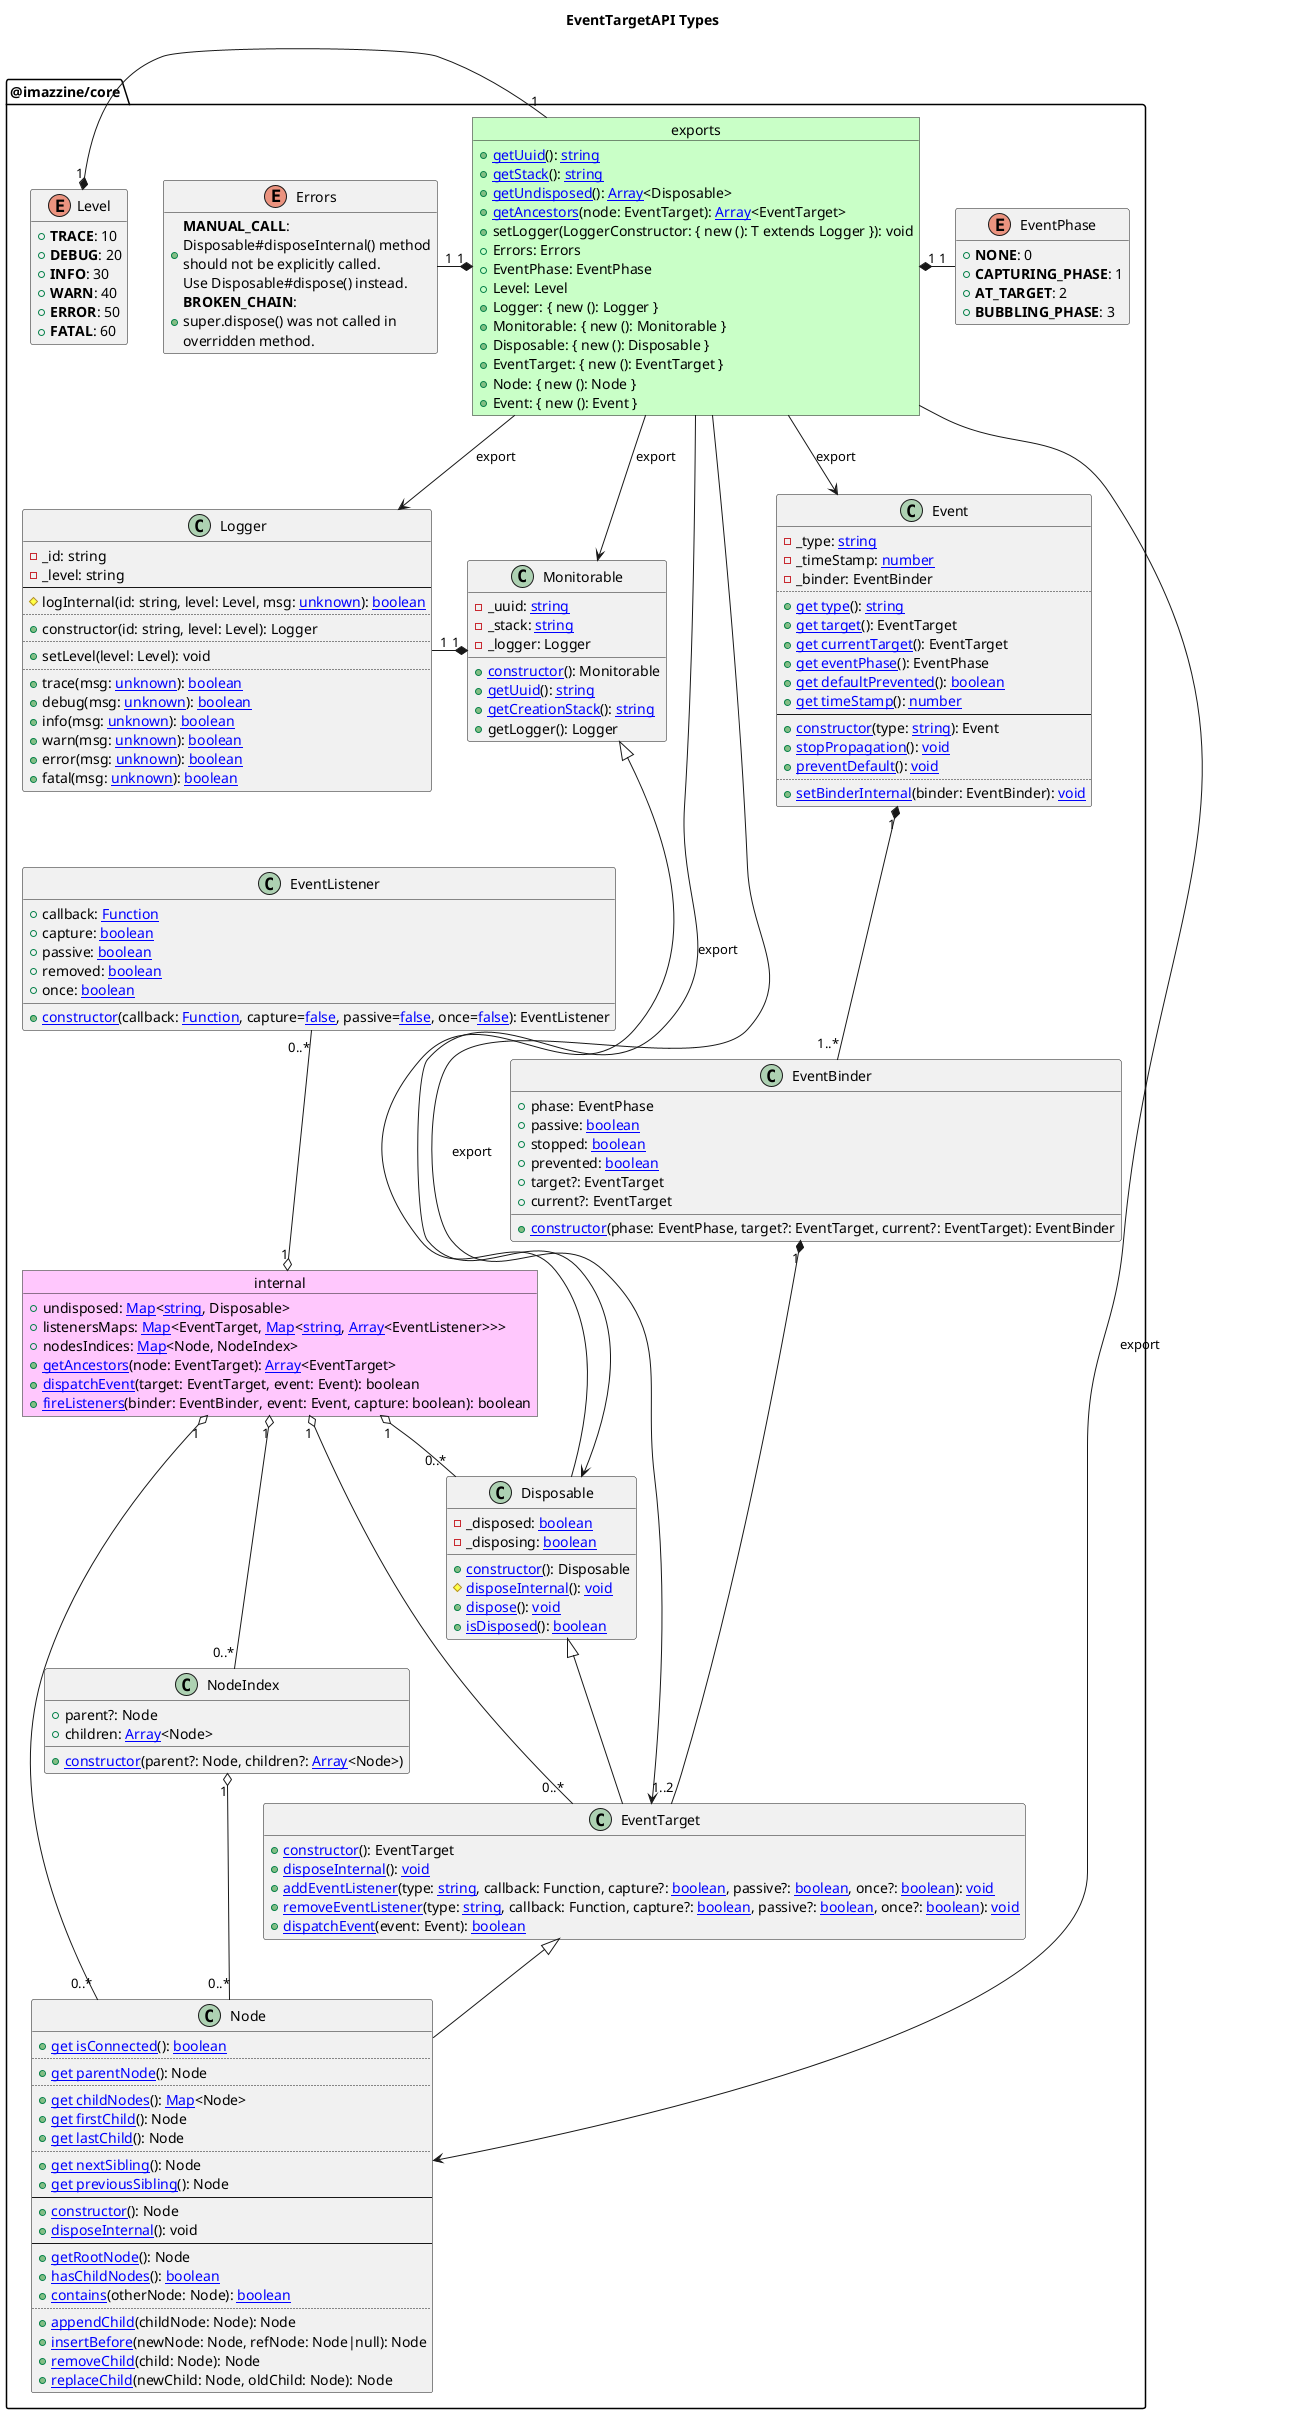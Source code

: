 @startuml Types

    hide empty members
    hide empty methods
    hide empty fields
    hide empty attributes

    title EventTargetAPI Types
    package "@imazzine/core" as ImazzineCorePackage {

        object internal #ffc7fd {
            +undisposed: [[https://developer.mozilla.org/en-US/docs/Web/JavaScript/Reference/Global_Objects/Map Map]]<[[https://developer.mozilla.org/en-US/docs/Web/JavaScript/Reference/Global_Objects/String string]], Disposable>
            +listenersMaps: [[https://developer.mozilla.org/en-US/docs/Web/JavaScript/Reference/Global_Objects/Map Map]]<EventTarget, [[https://developer.mozilla.org/en-US/docs/Web/JavaScript/Reference/Global_Objects/Map Map]]<[[https://developer.mozilla.org/en-US/docs/Web/JavaScript/Reference/Global_Objects/String string]], [[https://developer.mozilla.org/en-US/docs/Web/JavaScript/Reference/Global_Objects/Array Array]]<EventListener>>>
            +nodesIndices: [[https://developer.mozilla.org/en-US/docs/Web/JavaScript/Reference/Global_Objects/Map Map]]<Node, NodeIndex>
            +[[./Definition_internal.getAncestors.svg getAncestors]](node: EventTarget): [[https://developer.mozilla.org/en-US/docs/Web/JavaScript/Reference/Global_Objects/Array Array]]<EventTarget>
            +[[./Definition_internal.dispatchEvent.svg dispatchEvent]](target: EventTarget, event: Event): boolean
            +[[./Definition_internal.fireListeners.svg fireListeners]](binder: EventBinder, event: Event, capture: boolean): boolean
        }

        object "exports" as ImazzineCorePackageExports #c9ffc7 {
            +[[./Definition_exports.getUuid.svg getUuid]](): [[https://developer.mozilla.org/en-US/docs/Web/JavaScript/Reference/Global_Objects/String string]]
            +[[./Definition_exports.getStack.svg getStack]](): [[https://developer.mozilla.org/en-US/docs/Web/JavaScript/Reference/Global_Objects/String string]]
            +[[./Definition_exports.getUndisposed.svg getUndisposed]](): [[https://developer.mozilla.org/en-US/docs/Web/JavaScript/Reference/Global_Objects/Array Array]]<Disposable>
            +[[./Definition_exports.getAncestors.svg getAncestors]](node: EventTarget): [[https://developer.mozilla.org/en-US/docs/Web/JavaScript/Reference/Global_Objects/Array Array]]<EventTarget>
            +setLogger(LoggerConstructor: { new (): T extends Logger }): void
            +Errors: Errors
            +EventPhase: EventPhase
            +Level: Level
            +Logger: { new (): Logger }
            +Monitorable: { new (): Monitorable }
            +Disposable: { new (): Disposable }
            +EventTarget: { new (): EventTarget }
            +Node: { new (): Node }
            +Event: { new (): Event }
        }

        enum "Errors" as ImazzineCorePackageErrors {
            +<b>MANUAL_CALL</b>:\nDisposable#disposeInternal() method\nshould not be explicitly called.\nUse Disposable#dispose() instead.
            +<b>BROKEN_CHAIN</b>:\nsuper.dispose() was not called in\noverridden method.
        }
        ImazzineCorePackageErrors "1" -* "1" ImazzineCorePackageExports

        enum EventPhase {
            +<b>NONE</b>: 0
            +<b>CAPTURING_PHASE</b>: 1
            +<b>AT_TARGET</b>: 2
            +<b>BUBBLING_PHASE</b>: 3
        }
        ImazzineCorePackageExports "1" *- "1" EventPhase

        enum Level {
            +<b>TRACE</b>: 10
            +<b>DEBUG</b>: 20
            +<b>INFO</b>: 30
            +<b>WARN</b>: 40
            +<b>ERROR</b>: 50
            +<b>FATAL</b>: 60
        }
        Level "1" *- "1" ImazzineCorePackageExports

        class Logger {
            -_id: string
            -_level: string
            --
            #logInternal(id: string, level: Level, msg: [[https://www.typescriptlang.org/docs/handbook/2/functions.html#unknown unknown]]): [[https://developer.mozilla.org/en-US/docs/Web/JavaScript/Reference/Global_Objects/Boolean boolean]]
            ..
            +constructor(id: string, level: Level): Logger
            ..
            +setLevel(level: Level): void
            ..
            +trace(msg: [[https://www.typescriptlang.org/docs/handbook/2/functions.html#unknown unknown]]): [[https://developer.mozilla.org/en-US/docs/Web/JavaScript/Reference/Global_Objects/Boolean boolean]]
            +debug(msg: [[https://www.typescriptlang.org/docs/handbook/2/functions.html#unknown unknown]]): [[https://developer.mozilla.org/en-US/docs/Web/JavaScript/Reference/Global_Objects/Boolean boolean]]
            +info(msg: [[https://www.typescriptlang.org/docs/handbook/2/functions.html#unknown unknown]]): [[https://developer.mozilla.org/en-US/docs/Web/JavaScript/Reference/Global_Objects/Boolean boolean]]
            +warn(msg: [[https://www.typescriptlang.org/docs/handbook/2/functions.html#unknown unknown]]): [[https://developer.mozilla.org/en-US/docs/Web/JavaScript/Reference/Global_Objects/Boolean boolean]]
            +error(msg: [[https://www.typescriptlang.org/docs/handbook/2/functions.html#unknown unknown]]): [[https://developer.mozilla.org/en-US/docs/Web/JavaScript/Reference/Global_Objects/Boolean boolean]]
            +fatal(msg: [[https://www.typescriptlang.org/docs/handbook/2/functions.html#unknown unknown]]): [[https://developer.mozilla.org/en-US/docs/Web/JavaScript/Reference/Global_Objects/Boolean boolean]]
        }
        ImazzineCorePackageExports --> Logger : export
        
        class Monitorable {
            -_uuid: [[https://developer.mozilla.org/en-US/docs/Web/JavaScript/Reference/Global_Objects/String string]]
            -_stack: [[https://developer.mozilla.org/en-US/docs/Web/JavaScript/Reference/Global_Objects/String string]]
            -_logger: Logger
            +[[./Definition_Monitorable.constructor.svg constructor]](): Monitorable
            +[[./Definition_Monitorable.getUuid.svg getUuid]](): [[https://developer.mozilla.org/en-US/docs/Web/JavaScript/Reference/Global_Objects/String string]]
            +[[./Definition_Monitorable.getCreationStack.svg getCreationStack]](): [[https://developer.mozilla.org/en-US/docs/Web/JavaScript/Reference/Global_Objects/String string]]
            +getLogger(): Logger
        }
        ImazzineCorePackageExports --> Monitorable : export
        Logger "1" -* "1" Monitorable

        class Disposable extends Monitorable {
            -_disposed: [[https://developer.mozilla.org/en-US/docs/Web/JavaScript/Reference/Global_Objects/Boolean boolean]]
            -_disposing: [[https://developer.mozilla.org/en-US/docs/Web/JavaScript/Reference/Global_Objects/Boolean boolean]]
            +[[./Definition_Disposable.constructor.svg constructor]](): Disposable
            #[[./Definition_Disposable.disposeInternal.svg disposeInternal]](): [[https://developer.mozilla.org/en-US/docs/Web/JavaScript/Reference/Operators/void void]]
            +[[./Definition_Disposable.dispose.svg dispose]](): [[https://developer.mozilla.org/en-US/docs/Web/JavaScript/Reference/Operators/void void]]
            +[[./Definition_Disposable.isDisposed.svg isDisposed]](): [[https://developer.mozilla.org/en-US/docs/Web/JavaScript/Reference/Global_Objects/Boolean boolean]]
        }
        internal "1" o-- "0..*" Disposable
        ImazzineCorePackageExports --> Disposable : export

        class EventListener {
            +callback: [[https://developer.mozilla.org/en-US/docs/Web/JavaScript/Reference/Global_Objects/Function Function]]
            +capture: [[https://developer.mozilla.org/en-US/docs/Web/JavaScript/Reference/Global_Objects/Boolean boolean]]
            +passive: [[https://developer.mozilla.org/en-US/docs/Web/JavaScript/Reference/Global_Objects/Boolean boolean]]
            +removed: [[https://developer.mozilla.org/en-US/docs/Web/JavaScript/Reference/Global_Objects/Boolean boolean]]
            +once: [[https://developer.mozilla.org/en-US/docs/Web/JavaScript/Reference/Global_Objects/Boolean boolean]]
            +[[./Definition_EventListener.constructor.svg constructor]](callback: [[https://developer.mozilla.org/en-US/docs/Web/JavaScript/Reference/Global_Objects/Function Function]], capture=[[https://developer.mozilla.org/en-US/docs/Web/JavaScript/Reference/Global_Objects/Boolean false]], passive=[[https://developer.mozilla.org/en-US/docs/Web/JavaScript/Reference/Global_Objects/Boolean false]], once=[[https://developer.mozilla.org/en-US/docs/Web/JavaScript/Reference/Global_Objects/Boolean false]]): EventListener
        }
        EventListener "0..*" --o "1" internal
        Logger -[hidden]- EventListener

        class EventTarget extends Disposable {
            +[[./Definition_EventTarget.constructor.svg constructor]](): EventTarget
            +[[./Definition_EventTarget.disposeInternal.svg disposeInternal]](): [[https://developer.mozilla.org/en-US/docs/Web/JavaScript/Reference/Operators/void void]]
            +[[./Definition_EventTarget.addEventListener.svg addEventListener]](type: [[https://developer.mozilla.org/en-US/docs/Web/JavaScript/Reference/Global_Objects/String string]], callback: Function, capture?: [[https://developer.mozilla.org/en-US/docs/Web/JavaScript/Reference/Global_Objects/Boolean boolean]], passive?: [[https://developer.mozilla.org/en-US/docs/Web/JavaScript/Reference/Global_Objects/Boolean boolean]], once?: [[https://developer.mozilla.org/en-US/docs/Web/JavaScript/Reference/Global_Objects/Boolean boolean]]): [[https://developer.mozilla.org/en-US/docs/Web/JavaScript/Reference/Operators/void void]]
            +[[./Definition_EventTarget.removeEventListener.svg removeEventListener]](type: [[https://developer.mozilla.org/en-US/docs/Web/JavaScript/Reference/Global_Objects/String string]], callback: Function, capture?: [[https://developer.mozilla.org/en-US/docs/Web/JavaScript/Reference/Global_Objects/Boolean boolean]], passive?: [[https://developer.mozilla.org/en-US/docs/Web/JavaScript/Reference/Global_Objects/Boolean boolean]], once?: [[https://developer.mozilla.org/en-US/docs/Web/JavaScript/Reference/Global_Objects/Boolean boolean]]): [[https://developer.mozilla.org/en-US/docs/Web/JavaScript/Reference/Operators/void void]]
            +[[./Definition_EventTarget.dispatchEvent.svg dispatchEvent]](event: Event): [[https://developer.mozilla.org/en-US/docs/Web/JavaScript/Reference/Global_Objects/Boolean boolean]]
        }
        internal "1" o-- "0..*" EventTarget
        ImazzineCorePackageExports --> EventTarget : export

        class EventBinder {
            +phase: EventPhase
            +passive: [[https://developer.mozilla.org/en-US/docs/Web/JavaScript/Reference/Global_Objects/Boolean boolean]]
            +stopped: [[https://developer.mozilla.org/en-US/docs/Web/JavaScript/Reference/Global_Objects/Boolean boolean]]
            +prevented: [[https://developer.mozilla.org/en-US/docs/Web/JavaScript/Reference/Global_Objects/Boolean boolean]]
            +target?: EventTarget
            +current?: EventTarget
            +[[./Definition_EventBinder.constructor.svg constructor]](phase: EventPhase, target?: EventTarget, current?: EventTarget): EventBinder
        }
        EventBinder "1" *-- "1..2" EventTarget

        class Event {
            -_type: [[https://developer.mozilla.org/en-US/docs/Web/JavaScript/Reference/Global_Objects/String string]]
            -_timeStamp: [[https://developer.mozilla.org/en-US/docs/Web/JavaScript/Reference/Global_Objects/Number number]]
            -_binder: EventBinder
            ..
            +[[./Definition_Event.type.svg get type]](): [[https://developer.mozilla.org/en-US/docs/Web/JavaScript/Reference/Global_Objects/String string]]
            +[[./Definition_Event.target.svg get target]](): EventTarget
            +[[./Definition_Event.currentTarget.svg get currentTarget]](): EventTarget
            +[[./Definition_Event.eventPhase.svg get eventPhase]](): EventPhase
            +[[./Definition_Event.defaultPrevented.svg get defaultPrevented]](): [[https://developer.mozilla.org/en-US/docs/Web/JavaScript/Reference/Global_Objects/Boolean boolean]]
            +[[./Definition_Event.timeStamp.svg get timeStamp]](): [[https://developer.mozilla.org/en-US/docs/Web/JavaScript/Reference/Global_Objects/Number number]]
            --
            +[[./Definition_Event.constructor.svg constructor]](type: [[https://developer.mozilla.org/en-US/docs/Web/JavaScript/Reference/Global_Objects/String string]]): Event
            +[[./Definition_Event.stopPropagation.svg stopPropagation]](): [[https://developer.mozilla.org/en-US/docs/Web/JavaScript/Reference/Operators/void void]]
            +[[./Definition_Event.preventDefault.svg preventDefault]](): [[https://developer.mozilla.org/en-US/docs/Web/JavaScript/Reference/Operators/void void]]
            ..
            +[[./Definition_Event.setBinderInternal.svg setBinderInternal]](binder: EventBinder): [[https://developer.mozilla.org/en-US/docs/Web/JavaScript/Reference/Operators/void void]]
        }
        Event "1" *-- "1..*" EventBinder
        ImazzineCorePackageExports --> Event : export

        class Node extends EventTarget {
            +[[./Definition_Node.isConnected.svg get isConnected]](): [[https://developer.mozilla.org/en-US/docs/Web/JavaScript/Reference/Global_Objects/Boolean boolean]]
            ..
            +[[./Definition_Node.parentNode.svg get parentNode]](): Node
            ..
            +[[./Definition_Node.childNodes.svg get childNodes]](): [[https://developer.mozilla.org/en-US/docs/Web/JavaScript/Reference/Global_Objects/Map Map]]<Node>
            +[[./Definition_Node.firstChild.svg get firstChild]](): Node
            +[[./Definition_Node.lastChild.svg get lastChild]](): Node
            ..
            +[[./Definition_Node.nextSibling.svg get nextSibling]](): Node
            +[[./Definition_Node.previousSibling.svg get previousSibling]](): Node
            --
            +[[./Definition_Node.constructor.svg constructor]](): Node
            +[[./Definition_Node.disposeInternal.svg disposeInternal]](): void
            --
            +[[./Definition_Node.getRootNode.svg getRootNode]](): Node
            +[[./Definition_Node.hasChildNodes.svg hasChildNodes]](): [[https://developer.mozilla.org/en-US/docs/Web/JavaScript/Reference/Global_Objects/Boolean boolean]]
            +[[./Definition_Node.contains.svg contains]](otherNode: Node): [[https://developer.mozilla.org/en-US/docs/Web/JavaScript/Reference/Global_Objects/Boolean boolean]]
            ..
            +[[./Definition_Node.appendChild.svg appendChild]](childNode: Node): Node
            +[[./Definition_Node.insertBefore.svg insertBefore]](newNode: Node, refNode: Node|null): Node
            +[[./Definition_Node.removeChild.svg removeChild]](child: Node): Node
            +[[./Definition_Node.replaceChild.svg replaceChild]](newChild: Node, oldChild: Node): Node
        }
        internal "1" o-- "0..*" Node
        ImazzineCorePackageExports --> Node : export

        class NodeIndex {
            +parent?: Node
            +children: [[https://developer.mozilla.org/en-US/docs/Web/JavaScript/Reference/Global_Objects/Array Array]]<Node>
            +[[./Definition_NodeIndex.constructor.svg constructor]](parent?: Node, children?: [[https://developer.mozilla.org/en-US/docs/Web/JavaScript/Reference/Global_Objects/Array Array]]<Node>)
        }
        internal "1" o-- "0..*" NodeIndex
        NodeIndex "1" o-- "0..*" Node
    }
@enduml

@startuml Definition_exports.getUuid
    title Definition: exports.getUuid()

    start
        :const name = [[https://www.npmjs.com/package/uuid#version-1-timestamp uuid.v1()]] ]
        :const ns = [[https://www.npmjs.com/package/uuid#version-1-timestamp uuid.v1()]] ]
        :const uid = [[https://www.npmjs.com/package/uuid#version-5-namespace uuid.v5(name, ns)]] ]
        :return uid/
    end
@enduml

@startuml Definition_exports.getStack
    title Definition: exports.getStack()

    start
        partition SyncTask {
            if (env.npm_package_config_monitoring) then (yes)
                :let stack = new [[https://developer.mozilla.org/en-US/docs/Web/JavaScript/Reference/Global_Objects/Error/Stack Error().stack]] ]
                :stack = stack.replace('Error', 'Created') ]
                :const stackArray = stack.split('\\n') ]
                :stackArray.splice(1, 1) ]
                :stack = stackArray.join('\\n')]
            else (no)
                :let stack = 'disabled' ]
            endif
                :return stack/
        }
    end
@enduml

@startuml Definition_exports.getUndisposed
    title Definition: exports.getUndisposed()

    start
        partition SyncTask {
            :return internal.undisposed.values()/
        }
    end
@enduml

@startuml Definition_exports.getAncestors
    title Definition: exports.getAncestors()

    start
        partition SyncTask {
            :node/
            :let ancestors = internal.[[./Definition_internal.getAncestors.svg getAncestors]](node) |
            :return ancestors /
        }
    end
@enduml

@startuml Definition_internal.getAncestors
    title Definition: internal.getAncestors()

    start
        partition SyncTask {
            :node/
            :let ancestors = [] ]
            if (node instanceof Node) then (yes)
                :let ancestor = internal.nodesIndices.get(node).parent]
                while (ancestor != null)
                    :ancestors.push(ancestor) ]
                    :ancestor = internal.nodesIndices.get(ancestor).parent]
                endwhile
            endif
            :return ancestors /
        }
    end
@enduml

@startuml Definition_internal.dispatchEvent
    title Definition: internal.dispatchEvent()

    start
        partition SyncTask {
            :target, event/
            :const ancestors = internal.[[./Definition_internal.getAncestors.svg getAncestors]](target) |
            :const binder = [[./Definition_EventBinder.constructor.svg new EventBinder]](EventPhase.NONE, target)]
            :event.[[./Definition_Event.setBinderInternal.svg setBinderInternal]](binder)|
            :let result = true]
            :let current]
            while (let i = ancestors.length - 1; !binder.stopped && i >= 0; i--)
                :binder.phase = EventPhase.CAPTURING_PHASE]
                :binder.current = ancestors[i] ]
                :result = internal.[[./Definition_internal.fireListeners.svg fireListeners]](binder, event, true) && result |
            endwhile
            if (!binder.stopped) then (yes)
                :binder.phase = EventPhase.AT_TARGET]
                :binder.current = target ]
                :result = internal.[[./Definition_internal.fireListeners.svg fireListeners]](binder, event, true) && result |
                if (!binder.stopped) then (yes)
                    :result = internal.[[./Definition_internal.fireListeners.svg fireListeners]](binder, event, false) && result |
                endif
            endif
            while (let i = 0; !binder.stopped && i < ancestors.length; i++)
                :binder.phase = EventPhase.BUBBLING_PHASE]
                :binder.current = ancestors[i] ]
                :result = internal.[[./Definition_internal.fireListeners.svg fireListeners]](binder, event, false)  && result |
            endwhile
            :binder.phase = EventPhase.NONE]
            :return result/
        }
    end
@enduml

@startuml Definition_internal.fireListeners
    title Definition: internal.fireListeners()

    start
        partition SyncTask {
            :binder, event, capture/
            :const target = event.[[./Definition_Event.currentTarget.svg currentTarget]])]
            :const map = internal.listenersMaps.get(target)]
            :const listeners = map.get(event.[[./Definition_Event.type.svg type]])]
            :let result = true]
            if (listeners instanceof Array) then (yes)
                :let listener]
                while(let i = 0; i < listeners.length; i++)
                    :listener = listeners[i] ]
                    if (listener.capture == capture && !listener.removed) then (yes)
                        :binder.passive = listener.passive]
                        :result = listener.callback.call(undefined, event) && result]
                        if (listener.once) then (yes)
                            :target.[[./Definition_EventTarget.removeEventListener.svg removeEventListener]](event.[[./Definition_Event.type.svg type]], listener.callback, listener.capture, listener.passive, listener.once)|
                        endif
                    endif
                endwhile
                :binder.passive = false]
            endif
            :return result/
        }
    end
@enduml

@startuml Definition_Monitorable.constructor
    title Definition: Monitorable#constructor()

    start
        partition SyncTask {
            :this._stack = [[./Definition_exports.getStack.svg exports.getStack()]] ]
            :this._uuid = [[./Definition_exports.getUuid.svg exports.getUuid()]] ]
        }
    end
@enduml

@startuml Definition_Monitorable.getUuid
    title Definition: Monitorable#getUuid()

    start
        partition SyncTask {
            :return this._uuid/
        }
    end
@enduml

@startuml Definition_Monitorable.getCreationStack
    title Definition: Monitorable#getCreationStack()

    start
        partition SyncTask {
            :return this._stack/
        }
    end
@enduml

@startuml Definition_Disposable.constructor
    title Definition: Disposable#constructor()

    start
        partition SyncTask {
            :[[./Definition_Monitorable.constructor.svg super()]] |
            :this._disposed = false]
            :this._disposing = false]
            :internal.undisposed.set([[./Definition_Monitorable.getUuid.svg this.getUuid()]], this)]
        }
    end
@enduml

@startuml Definition_Disposable.disposeInternal
    title Definition: Disposable#disposeInternal()

    start
        partition SyncTask {
            if (this._disposing) then (yes)
                :this._disposed = true]
                :internal.undisposed.delete([[./Definition_Monitorable.getUuid.svg this.getUuid()]])]
                :this._disposing = false]
            else (no)
                :throw new Error(Errors.MANUAL_CALL)]
            endif
        }
    end
@enduml

@startuml Definition_Disposable.dispose
    title Definition: Disposable#dispose()

    start
        partition SyncTask {
            if (!this._disposed) then (yes)
                :this._disposing = true]
                :[[./Definition_Disposable.disposeInternal.svg this.disposeInternal()]] |
                if (!this._disposed && this._disposing) then (yes)
                    :throw new Error(Errors.BROKEN_CHAIN)]
                endif
            endif
        }
    end
@enduml

@startuml Definition_Disposable.isDisposed
    title Definition: Disposable#isDisposed()

    start
        partition SyncTask {
            :return this._disposed/
        }
    end
@enduml

@startuml Definition_EventListener.constructor
    title Definition: EventListener#constructor()

    start
        partition SyncTask {
            :callback, capture, passive, once/
            :[[./Definition_Monitorable.constructor.svg super()]] |
            :this.callback = callback]
            :this.capture = capture]
            :this.passive = passive]
            :this.removed = false]
            :this.once = once]
        }
    end
@enduml

@startuml Definition_EventListener.handleEvent
    title Definition: EventListener#handleEvent()

    start
        partition SyncTask {
            :event/
            :this.callback(event)|
        }
    end
@enduml

@startuml Definition_EventBinder.constructor
    title Definition: EventBinder#constructor()

    start
        partition SyncTask {
            :phase, target, current/
            :this.phase = EventPhase.NONE]
            :this.passive = false]
            :this.stopped = false]
            :this.prevented = false]
            :this.target = target]
            :this.current = current]
        }
    end
@enduml

@startuml Definition_Event.constructor
    title Definition: Event#constructor()

    start
        partition SyncTask {
            :type/
            :this._type = type]
            :this._timeStamp = [[https://developer.mozilla.org/en-US/docs/Web/JavaScript/Reference/Global_Objects/Date/now Date.now()]] ]
            :[[./Definition_Event.setBinderInternal.svg this.setBinderInternal]](new EventBinder(EventPhase.NONE))]
        }
    end
@enduml

@startuml Definition_Event.type
    title Definition: Event#type

    start
        partition SyncTask {
            :return this._type/
        }
    end
@enduml

@startuml Definition_Event.timeStamp
    title Definition: Event#timeStamp

    start
        partition SyncTask {
            :return this._timeStamp/
        }
    end
@enduml

@startuml Definition_Event.defaultPrevented
    title Definition: Event#defaultPrevented

    start
        partition SyncTask {
            :return this._binder.prevented/
        }
    end
@enduml

@startuml Definition_Event.target
    title Definition: Event#target

    start
        partition SyncTask {
            :return this._binder.target/
        }
    end
@enduml

@startuml Definition_Event.currentTarget
    title Definition: Event#currentTarget

    start
        partition SyncTask {
            :return this._binder.current/
        }
    end
@enduml

@startuml Definition_Event.eventPhase
    title Definition: Event#eventPhase

    start
        partition SyncTask {
            :return this._binder.phase/
        }
    end
@enduml

@startuml Definition_Event.preventDefault
    title Definition: Event#preventDefault()

    start
        partition SyncTask {
            if (!this._binder.passive) then (yes)
                :this._binder.prevented = true]
            endif
        }
    end
@enduml

@startuml Definition_Event.stopPropagation
    title Definition: Event#stopPropagation()

    start
        partition SyncTask {
            if (!this._binder.passive) then (yes)
                :this._binder.stopped = true]
            endif
        }
    end
@enduml

@startuml Definition_Event.setBinderInternal
    title Definition: Event#setBinderInternal()

    start
        partition SyncTask {
            :binder/
            if (binder instanceof EventBinder) then (yes)
                :this._binder = binder]
            endif
        }
    end
@enduml

@startuml Definition_EventTarget.constructor
    title Definition: EventTarget#constructor()

    start
        partition SyncTask {
            :[[./Definition_Disposable.constructor.svg super()]]|
            :internal.listenersMaps.set(this, new Map())]
        }
    end
@enduml

@startuml Definition_EventTarget.disposeInternal
    title Definition: EventTarget#disposeInternal()

    start
        partition SyncTask {
            :internal.listenersMaps.delete(this)]
            :[[./Definition_Disposable.disposeInternal.svg super()]]|
        }
    end
@enduml

@startuml Definition_EventTarget.addEventListener
    title Definition: EventTarget#addEventListener()

    start
        partition SyncTask {
            :type, callback, capture, passive, once/
            :const listenersMap = internal.listenersMaps.get(this)]
            :let listeners = listenersMap.get(type)]
            :let listener = null]
            if (!listeners) then (yes)
                :listeners = [] ]
                :listenersMap.set(type, listeners)]
            endif
            while (let i = 0; i < listeners.length; i++)
                if (!listeners[i].removed && \nlisteners[i].callback === callback && \nlisteners[i].capture === capture) then (yes)
                    :listener = listeners[i] ]
                    :listener.passive = passive]
                    :listener.once = once]
                endif
            endwhile
            if (!listener) then (yes)
                :listener = new EventListener(callback, capture, passive, once)]
                :listeners.push(listener)]
            endif
        }
    end
@enduml

@startuml Definition_EventTarget.removeEventListener
    title Definition: EventTarget#addEventListener()

    start
        partition SyncTask {
            :type, callback, capture, passive, once/
            :const listenersMap = internal.listenersMaps.get(this)]
            :const listeners = listenersMap.get(type)]
            if (listeners) then (yes)
                while (let i = 0; i < listeners.length; i++)
                    if (!listeners[i].removed && \nlisteners[i].callback === callback && \nlisteners[i].capture === capture) then (yes)
                        :listeners[i].removed = true]
                        :listeners[i].callback = null]
                        :listeners[i].capture = null]
                        :listeners[i].passive = null]
                        :listeners[i].once = null]
                        :listeners.splice(i, 1)]
                    endif
                endwhile
                if (listeners.length === 0) then (yes)
                    :listenersMap.remove(type)]
                endif
            endif
        }
    end
@enduml

@startuml Definition_EventTarget.dispatchEvent
    title Definition: EventTarget#dispatchEvent()

    start
        partition SyncTask {
            :event/
            :return internal.[[.//Definition_internal.dispatchEvent.svg dispatchEvent]](this, event)/
        }
    end
@enduml

@startuml Definition_NodeIndex.constructor
    title Definition: NodeIndex#constructor()

    start
        partition SyncTask {
            :parent, children/
            :this.parent = null]
            :this.children = [] ]
            if (parent) then (yes)
                :this.parent = parent]
            endif
            if (children) then (yes)
                :this.children = children]
            endif
            :this/
        }
    end
@enduml

@startuml Definition_Node.constructor
    title Definition: Node#constructor()

    start
        partition SyncTask {
            :[[./Definition_EventTarget.constructor.svg super()]]|
            :internal.nodesIndices.set(this, new NodeIndex())]
            :this/
        }
    end
@enduml

@startuml Definition_Node.disposeInternal
    title Definition: Node#disposeInternal()

    start
        partition SyncTask {
            :const parent = internal.nodesIndices.get(this).parent]
            :const children = internal.nodesIndices.get(this).children]
            while (let i = 0; i < children.length; i++)
                :children[i].[[./Definition_Disposable.dispose.svg dispose]]() ]
            endwhile
            if (parent != null) then (yes)
                :const parIndex = internal.nodesIndices.get(parent).children.indexOf(this)]
                :internal.nodesIndices.get(parent).children.splice(parIndex, 1)]
            endif
            :internal.nodesIndices.delete(this)]
            :[[./Definition_EventTarget.disposeInternal.svg super()]]|
        }
    end
@enduml

@startuml Definition_Node.isConnected
    title Definition: Node#isConnected

    start
        partition SyncTask {
            :const index = internal.nodesIndices.get(this)]
            if (index.parent || index.children.length) then (yes)
                :return true/
            endif
            :return false/
        }
    end
@enduml

@startuml Definition_Node.parentNode
    title Definition: Node#parentNode

    start
        partition SyncTask {
            :return internal.nodesIndices.get(this).parent/
        }
    end
@enduml

@startuml Definition_Node.childNodes
    title Definition: Node#childNodes

    start
        partition SyncTask {
            :const children = internal.nodesIndices.get(this).children]
            :const result = new Map()]
            while (for let i = 0; i < children.length; i++)
                :result.set(i, children[i]) ]
            endwhile
            :return result/
        }
    end
@enduml

@startuml Definition_Node.firstChild
    title Definition: Node#firstChild

    start
        partition SyncTask {
            :const children = internal.nodesIndices.get(this).children]
            if (children.length > 0) then (yes)
                :return children[0] /
            endif
            :return null/
        }
    end
@enduml

@startuml Definition_Node.lastChild
    title Definition: Node#lastChild

    start
        partition SyncTask {
            :const children = internal.nodesIndices.get(this).children]
            if (children.length > 0) then (yes)
                :return children[children.length - 1] /
            endif
            :return null/
        }
    end
@enduml

@startuml Definition_Node.nextSibling
    title Definition: Node#nextSibling

    start
        partition SyncTask {
            :const parent = internal.nodesIndices.get(this).parent]
            if (parent) then (yes)
                :const index = parent.children.indexOf(this) ]
                if (parent.children.length > index + 1) then (yes)
                    :return parent.children[index + 1] /
                endif
            endif
            :return null/
        }
    end
@enduml

@startuml Definition_Node.previousSibling
    title Definition: Node#previousSibling

    start
        partition SyncTask {
            :const parent = internal.nodesIndices.get(this).parent]
            if (parent) then (yes)
                :const index = parent.children.indexOf(this) ]
                if (index > 0) then (yes)
                    :return parent.children[index - 1] /
                endif
            endif
            :return null/
        }
    end
@enduml

@startuml Definition_Node.getRootNode
    title Definition: Node#getRootNode()

    start
        partition SyncTask {
            :let root = this]
            :let parent = internal.nodesIndices.get(this).parent]
            while (parent)
                :root = parent]
                :parent = internal.nodesIndices.get(root).parent]
            endwhile
            :return root/
        }
    end
@enduml

@startuml Definition_Node.hasChildNodes
    title Definition: Node#hasChildNodes()

    start
        partition SyncTask {
            :const children = internal.nodesIndices.get(this).children]
            if (children.length > 0) then (yes)
                :return true/
            endif
            :return false/
        }
    end
@enduml

@startuml Definition_Node.contains
    title Definition: Node#contains()

    start
        partition SyncTask {
            :otherNode/
            :const children = internal.nodesIndices.get(this).children]
            if (children.indexOf(otherNode) >= 0) then (yes)
                :return true/
            endif
            :return false/
        }
    end
@enduml

@startuml Definition_Node.appendChild
    title Definition: Node#appendChild()

    start
        partition SyncTask {
            :childNode/
            :[[./Definition_Node.insertBefore.svg this.insertBefore]](childNode, null)|
            :childNode/
        }
    end
@enduml

@startuml Definition_Node.insertBefore
    title Definition: Node#insertBefore()

    start
        partition SyncTask {
            :newNode, refNode/
            :internal.nodesIndices.get(newNode).parent = this]
            :const children = internal.nodesIndices.get(this).children]
            :const newIndex = children.indexOf(newNode)]
            if (newIndex >= 0) then (yes)
                :children.splice(newIndex, 1)]
            endif
            if (refNode == null) then (yes)
                :children.push(newNode)]
            else (no)
                :children.splice(children.indexOf(refNode), 0, newNode)]
            endif
            :newNode/
        }
    end
@enduml

@startuml Definition_Node.removeChild
    title Definition: Node#removeChild()

    start
        partition SyncTask {
            :child/
            :const children = internal.nodesIndices.get(this).children]
            :const index = children.indexOf(child)]
            if (index >= 0) then (yes)
                :internal.nodesIndices.get(child).parent = null]
                :children.splice(index, 1)]
            endif
            :child/
        }
    end
@enduml

@startuml Definition_Node.replaceChild
    title Definition: Node#replaceChild()

    start
        partition SyncTask {
            :newChild, oldChild/
            :const children = internal.nodesIndices.get(this).children]
            :const index = children.indexOf(oldChild)]
            if (index >= 0) then (yes)
                :internal.nodesIndices.get(oldChild).parent = null]
                :children.splice(index, 1, newChild)]
            endif
            :oldChild/
        }
    end
@enduml